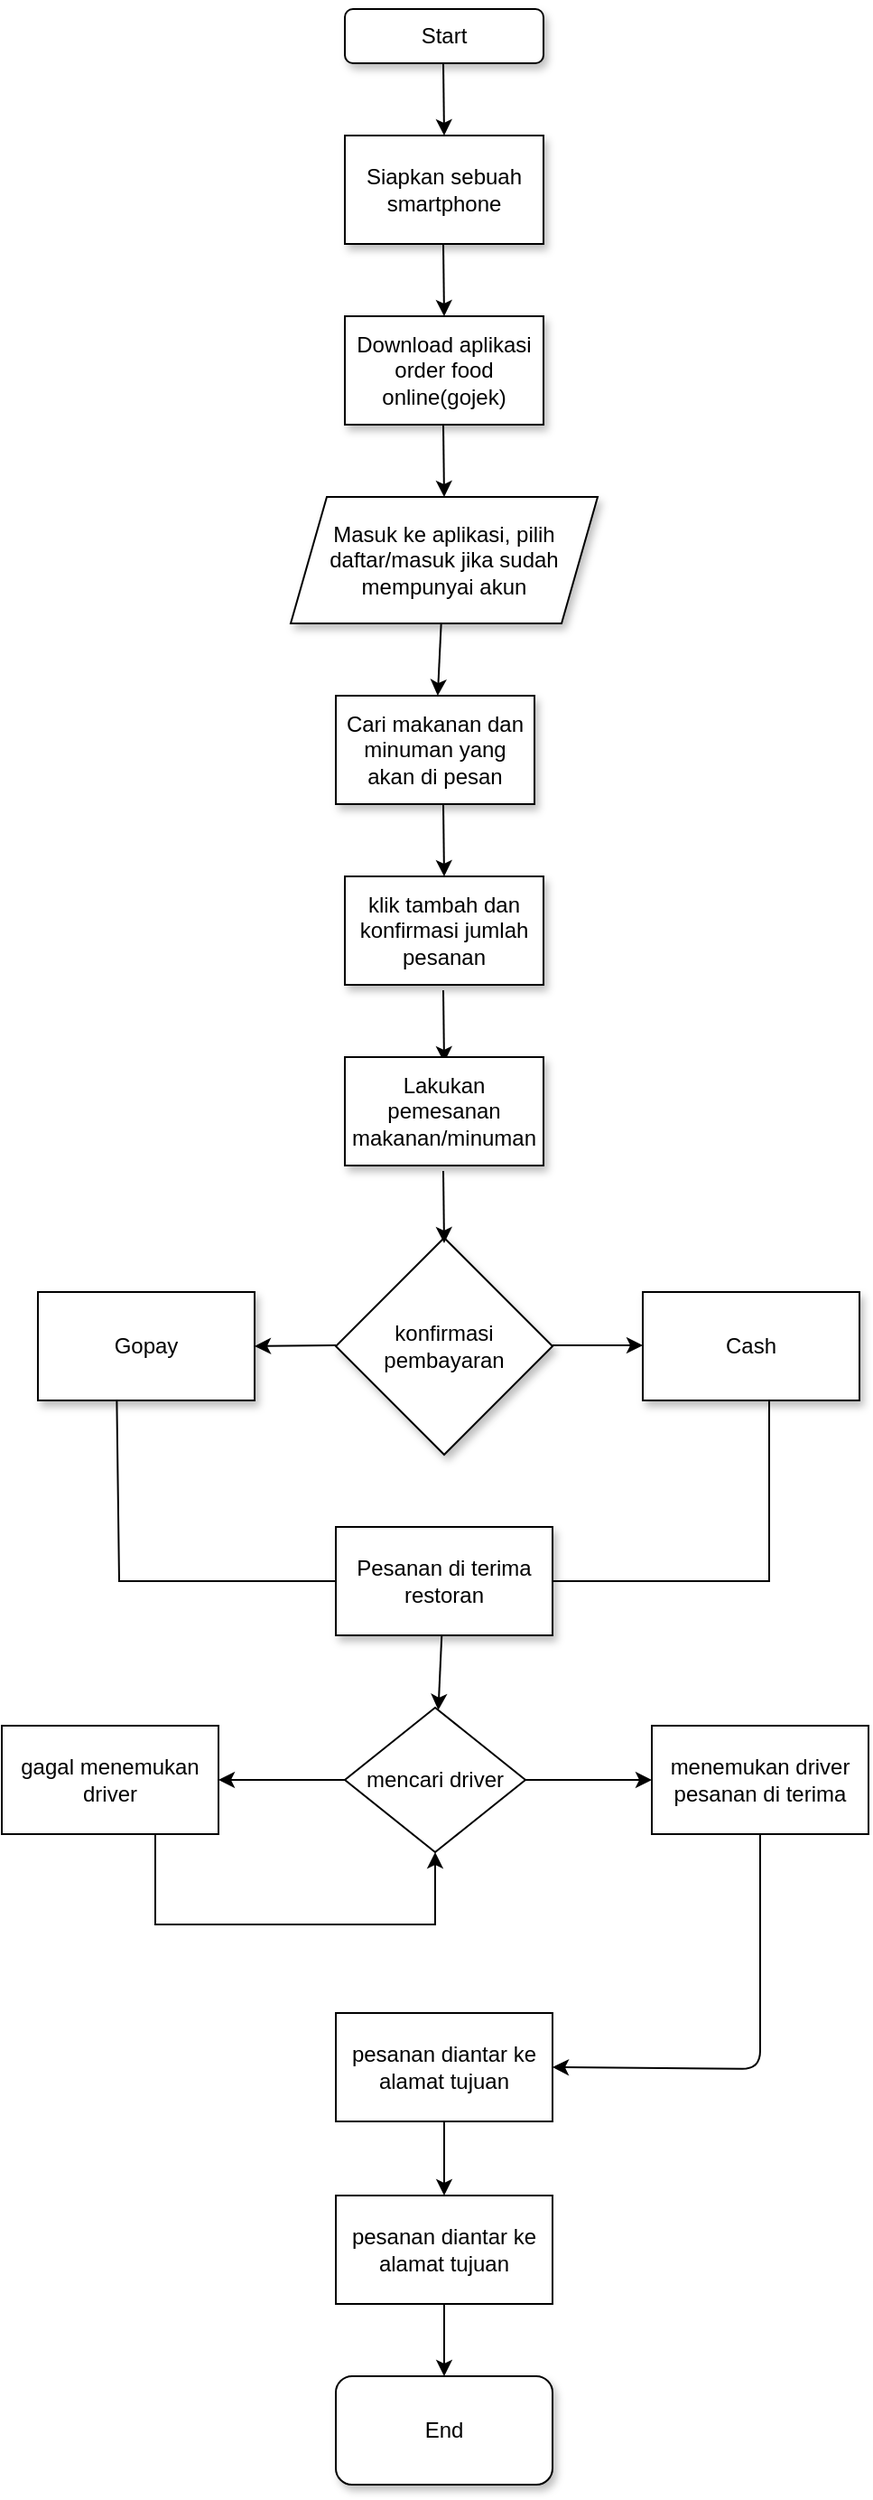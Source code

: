 <mxfile>
    <diagram id="QM0pMSm1XtZ88vNDcJNT" name="Page-1">
        <mxGraphModel dx="564" dy="247" grid="1" gridSize="10" guides="1" tooltips="1" connect="1" arrows="1" fold="1" page="1" pageScale="1" pageWidth="850" pageHeight="1100" math="0" shadow="0">
            <root>
                <mxCell id="0"/>
                <mxCell id="1" parent="0"/>
                <mxCell id="2" value="Start" style="rounded=1;whiteSpace=wrap;html=1;shadow=1;" vertex="1" parent="1">
                    <mxGeometry x="240" y="60" width="110" height="30" as="geometry"/>
                </mxCell>
                <mxCell id="3" value="Siapkan sebuah smartphone" style="rounded=0;whiteSpace=wrap;html=1;shadow=1;" vertex="1" parent="1">
                    <mxGeometry x="240" y="130" width="110" height="60" as="geometry"/>
                </mxCell>
                <mxCell id="4" value="Download aplikasi order food online(gojek)" style="rounded=0;whiteSpace=wrap;html=1;shadow=1;" vertex="1" parent="1">
                    <mxGeometry x="240" y="230" width="110" height="60" as="geometry"/>
                </mxCell>
                <mxCell id="14" value="" style="edgeStyle=none;html=1;" edge="1" parent="1" source="5" target="10">
                    <mxGeometry relative="1" as="geometry"/>
                </mxCell>
                <mxCell id="5" value="Masuk ke aplikasi, pilih daftar/masuk jika sudah mempunyai akun" style="shape=parallelogram;perimeter=parallelogramPerimeter;whiteSpace=wrap;html=1;fixedSize=1;shadow=1;" vertex="1" parent="1">
                    <mxGeometry x="210" y="330" width="170" height="70" as="geometry"/>
                </mxCell>
                <mxCell id="6" value="" style="endArrow=classic;html=1;rounded=0;" edge="1" parent="1">
                    <mxGeometry width="50" height="50" relative="1" as="geometry">
                        <mxPoint x="294.5" y="190" as="sourcePoint"/>
                        <mxPoint x="295" y="230" as="targetPoint"/>
                    </mxGeometry>
                </mxCell>
                <mxCell id="7" value="" style="endArrow=classic;html=1;rounded=0;" edge="1" parent="1">
                    <mxGeometry width="50" height="50" relative="1" as="geometry">
                        <mxPoint x="294.5" y="90" as="sourcePoint"/>
                        <mxPoint x="295" y="130" as="targetPoint"/>
                    </mxGeometry>
                </mxCell>
                <mxCell id="8" value="" style="endArrow=classic;html=1;rounded=0;" edge="1" parent="1">
                    <mxGeometry width="50" height="50" relative="1" as="geometry">
                        <mxPoint x="294.5" y="290" as="sourcePoint"/>
                        <mxPoint x="295" y="330" as="targetPoint"/>
                    </mxGeometry>
                </mxCell>
                <mxCell id="9" value="klik tambah dan konfirmasi jumlah pesanan" style="rounded=0;whiteSpace=wrap;html=1;shadow=1;" vertex="1" parent="1">
                    <mxGeometry x="240" y="540" width="110" height="60" as="geometry"/>
                </mxCell>
                <mxCell id="10" value="Cari makanan dan minuman yang akan di pesan" style="rounded=0;whiteSpace=wrap;html=1;shadow=1;" vertex="1" parent="1">
                    <mxGeometry x="235" y="440" width="110" height="60" as="geometry"/>
                </mxCell>
                <mxCell id="11" value="" style="endArrow=classic;html=1;rounded=0;" edge="1" parent="1">
                    <mxGeometry width="50" height="50" relative="1" as="geometry">
                        <mxPoint x="294.5" y="500" as="sourcePoint"/>
                        <mxPoint x="295" y="540" as="targetPoint"/>
                    </mxGeometry>
                </mxCell>
                <mxCell id="12" value="" style="endArrow=classic;html=1;rounded=0;" edge="1" parent="1">
                    <mxGeometry width="50" height="50" relative="1" as="geometry">
                        <mxPoint x="294.5" y="603" as="sourcePoint"/>
                        <mxPoint x="295" y="643" as="targetPoint"/>
                    </mxGeometry>
                </mxCell>
                <mxCell id="13" value="Lakukan pemesanan makanan/minuman" style="rounded=0;whiteSpace=wrap;html=1;shadow=1;" vertex="1" parent="1">
                    <mxGeometry x="240" y="640" width="110" height="60" as="geometry"/>
                </mxCell>
                <mxCell id="15" value="konfirmasi pembayaran&lt;br&gt;" style="rhombus;whiteSpace=wrap;html=1;shadow=1;" vertex="1" parent="1">
                    <mxGeometry x="235" y="740" width="120" height="120" as="geometry"/>
                </mxCell>
                <mxCell id="16" value="Cash" style="rounded=0;whiteSpace=wrap;html=1;shadow=1;" vertex="1" parent="1">
                    <mxGeometry x="405" y="770" width="120" height="60" as="geometry"/>
                </mxCell>
                <mxCell id="17" value="Gopay" style="rounded=0;whiteSpace=wrap;html=1;shadow=1;" vertex="1" parent="1">
                    <mxGeometry x="70" y="770" width="120" height="60" as="geometry"/>
                </mxCell>
                <mxCell id="30" value="" style="edgeStyle=none;html=1;" edge="1" parent="1" source="18" target="26">
                    <mxGeometry relative="1" as="geometry"/>
                </mxCell>
                <mxCell id="18" value="Pesanan di terima restoran" style="rounded=0;whiteSpace=wrap;html=1;shadow=1;" vertex="1" parent="1">
                    <mxGeometry x="235" y="900" width="120" height="60" as="geometry"/>
                </mxCell>
                <mxCell id="19" value="" style="endArrow=classic;html=1;rounded=0;" edge="1" parent="1">
                    <mxGeometry width="50" height="50" relative="1" as="geometry">
                        <mxPoint x="294.5" y="703" as="sourcePoint"/>
                        <mxPoint x="295" y="743" as="targetPoint"/>
                    </mxGeometry>
                </mxCell>
                <mxCell id="20" value="" style="endArrow=classic;html=1;rounded=0;" edge="1" parent="1">
                    <mxGeometry width="50" height="50" relative="1" as="geometry">
                        <mxPoint x="355" y="799.5" as="sourcePoint"/>
                        <mxPoint x="405" y="799.5" as="targetPoint"/>
                    </mxGeometry>
                </mxCell>
                <mxCell id="21" value="" style="endArrow=classic;html=1;rounded=0;" edge="1" parent="1">
                    <mxGeometry width="50" height="50" relative="1" as="geometry">
                        <mxPoint x="235" y="799.5" as="sourcePoint"/>
                        <mxPoint x="190" y="800" as="targetPoint"/>
                    </mxGeometry>
                </mxCell>
                <mxCell id="22" value="" style="endArrow=none;html=1;rounded=0;exitX=1;exitY=0.5;exitDx=0;exitDy=0;" edge="1" parent="1" source="18">
                    <mxGeometry width="50" height="50" relative="1" as="geometry">
                        <mxPoint x="355" y="950" as="sourcePoint"/>
                        <mxPoint x="475" y="830" as="targetPoint"/>
                        <Array as="points">
                            <mxPoint x="475" y="930"/>
                        </Array>
                    </mxGeometry>
                </mxCell>
                <mxCell id="23" value="" style="endArrow=none;html=1;rounded=0;exitX=0.364;exitY=0.993;exitDx=0;exitDy=0;exitPerimeter=0;" edge="1" parent="1" source="17">
                    <mxGeometry width="50" height="50" relative="1" as="geometry">
                        <mxPoint x="115" y="1030" as="sourcePoint"/>
                        <mxPoint x="235" y="930" as="targetPoint"/>
                        <Array as="points">
                            <mxPoint x="115" y="930"/>
                        </Array>
                    </mxGeometry>
                </mxCell>
                <mxCell id="24" value="" style="edgeStyle=orthogonalEdgeStyle;rounded=0;orthogonalLoop=1;jettySize=auto;html=1;" edge="1" parent="1" source="26" target="27">
                    <mxGeometry relative="1" as="geometry"/>
                </mxCell>
                <mxCell id="25" value="" style="edgeStyle=orthogonalEdgeStyle;rounded=0;orthogonalLoop=1;jettySize=auto;html=1;" edge="1" parent="1" source="26" target="28">
                    <mxGeometry relative="1" as="geometry"/>
                </mxCell>
                <mxCell id="26" value="mencari driver" style="rhombus;whiteSpace=wrap;html=1;" vertex="1" parent="1">
                    <mxGeometry x="240" y="1000" width="100" height="80" as="geometry"/>
                </mxCell>
                <mxCell id="27" value="menemukan driver&lt;br&gt;pesanan di terima" style="whiteSpace=wrap;html=1;" vertex="1" parent="1">
                    <mxGeometry x="410" y="1010" width="120" height="60" as="geometry"/>
                </mxCell>
                <mxCell id="28" value="gagal menemukan driver" style="whiteSpace=wrap;html=1;" vertex="1" parent="1">
                    <mxGeometry x="50" y="1010" width="120" height="60" as="geometry"/>
                </mxCell>
                <mxCell id="29" value="" style="edgeStyle=orthogonalEdgeStyle;rounded=0;orthogonalLoop=1;jettySize=auto;html=1;" edge="1" parent="1" source="28">
                    <mxGeometry relative="1" as="geometry">
                        <mxPoint x="135" y="1080" as="sourcePoint"/>
                        <mxPoint x="290" y="1080" as="targetPoint"/>
                        <Array as="points">
                            <mxPoint x="135" y="1120"/>
                            <mxPoint x="290" y="1120"/>
                        </Array>
                    </mxGeometry>
                </mxCell>
                <mxCell id="36" value="" style="edgeStyle=none;html=1;" edge="1" parent="1" source="33" target="35">
                    <mxGeometry relative="1" as="geometry"/>
                </mxCell>
                <mxCell id="33" value="pesanan diantar ke alamat tujuan" style="whiteSpace=wrap;html=1;" vertex="1" parent="1">
                    <mxGeometry x="235" y="1169" width="120" height="60" as="geometry"/>
                </mxCell>
                <mxCell id="34" value="" style="endArrow=classic;html=1;entryX=1;entryY=0.5;entryDx=0;entryDy=0;exitX=0.5;exitY=1;exitDx=0;exitDy=0;" edge="1" parent="1" source="27" target="33">
                    <mxGeometry width="50" height="50" relative="1" as="geometry">
                        <mxPoint x="510" y="1199" as="sourcePoint"/>
                        <mxPoint x="460" y="1110" as="targetPoint"/>
                        <Array as="points">
                            <mxPoint x="470" y="1200"/>
                        </Array>
                    </mxGeometry>
                </mxCell>
                <mxCell id="39" value="" style="edgeStyle=none;html=1;" edge="1" parent="1" source="35" target="37">
                    <mxGeometry relative="1" as="geometry"/>
                </mxCell>
                <mxCell id="35" value="pesanan diantar ke alamat tujuan" style="whiteSpace=wrap;html=1;" vertex="1" parent="1">
                    <mxGeometry x="235" y="1270" width="120" height="60" as="geometry"/>
                </mxCell>
                <mxCell id="37" value="End" style="rounded=1;whiteSpace=wrap;html=1;shadow=1;" vertex="1" parent="1">
                    <mxGeometry x="235" y="1370" width="120" height="60" as="geometry"/>
                </mxCell>
            </root>
        </mxGraphModel>
    </diagram>
</mxfile>